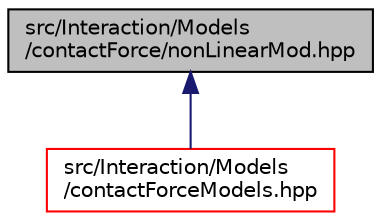 digraph "src/Interaction/Models/contactForce/nonLinearMod.hpp"
{
 // LATEX_PDF_SIZE
  edge [fontname="Helvetica",fontsize="10",labelfontname="Helvetica",labelfontsize="10"];
  node [fontname="Helvetica",fontsize="10",shape=record];
  Node1 [label="src/Interaction/Models\l/contactForce/nonLinearMod.hpp",height=0.2,width=0.4,color="black", fillcolor="grey75", style="filled", fontcolor="black",tooltip=" "];
  Node1 -> Node2 [dir="back",color="midnightblue",fontsize="10",style="solid",fontname="Helvetica"];
  Node2 [label="src/Interaction/Models\l/contactForceModels.hpp",height=0.2,width=0.4,color="red", fillcolor="white", style="filled",URL="$contactForceModels_8hpp.html",tooltip=" "];
}
